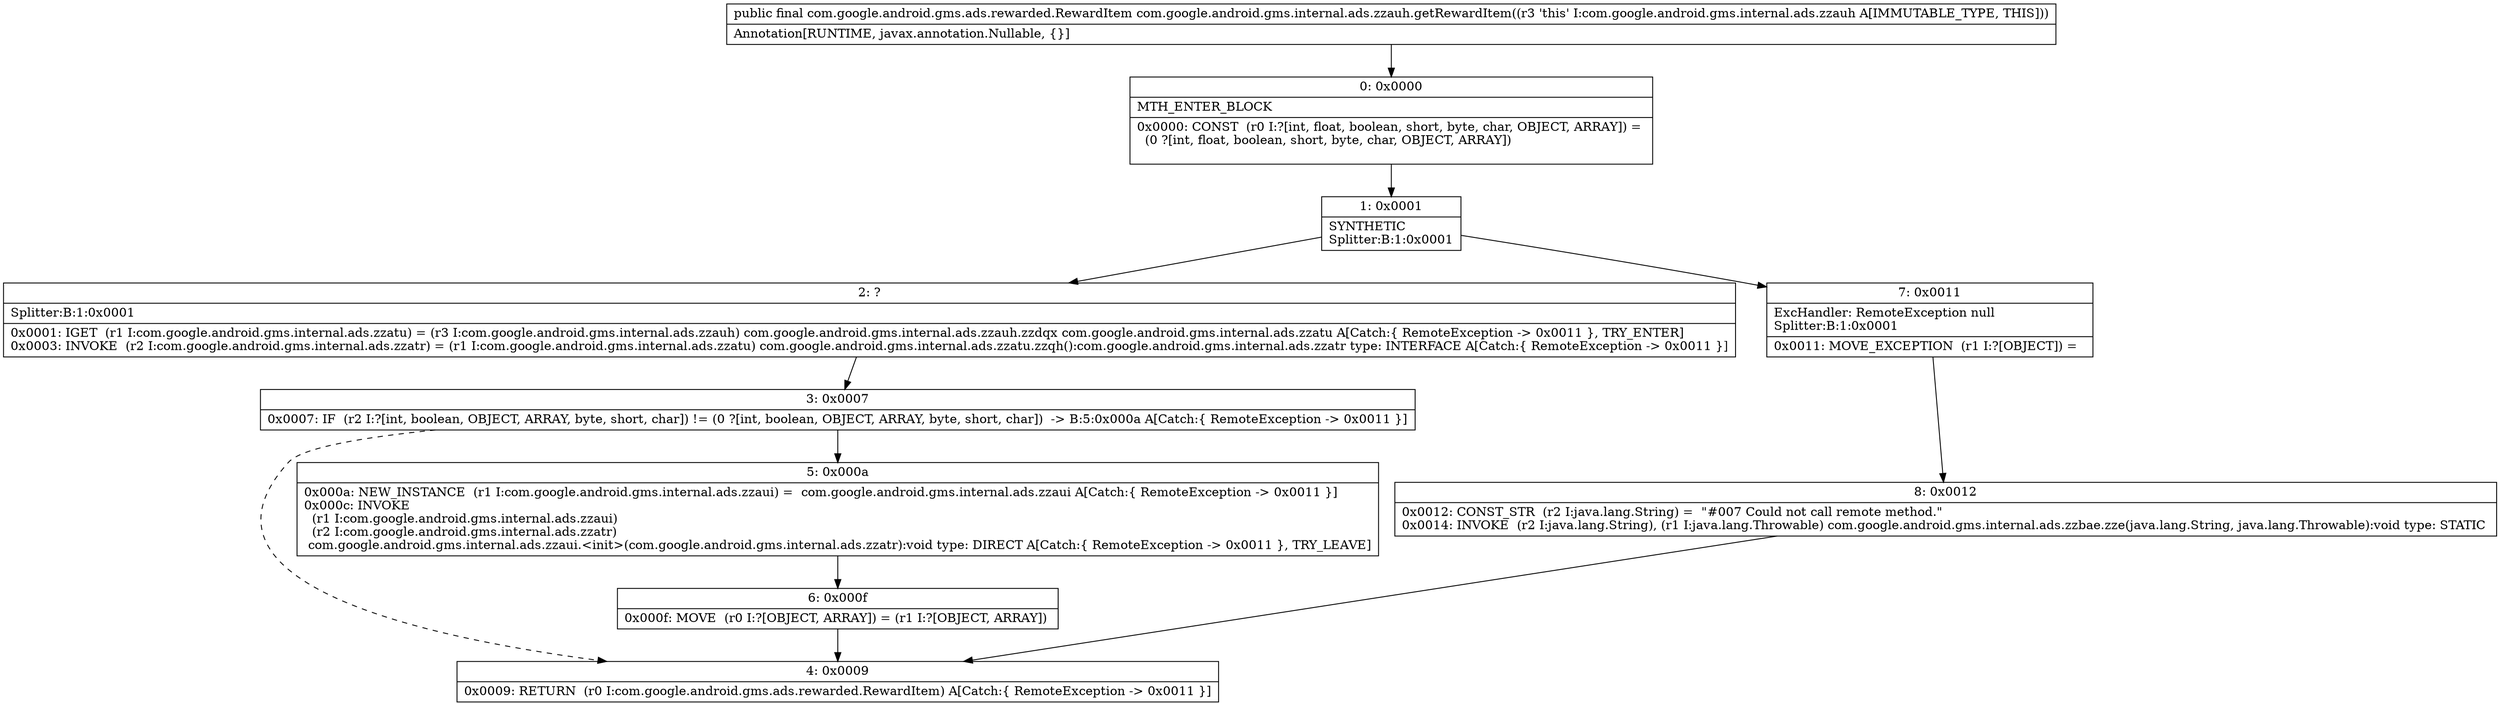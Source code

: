 digraph "CFG forcom.google.android.gms.internal.ads.zzauh.getRewardItem()Lcom\/google\/android\/gms\/ads\/rewarded\/RewardItem;" {
Node_0 [shape=record,label="{0\:\ 0x0000|MTH_ENTER_BLOCK\l|0x0000: CONST  (r0 I:?[int, float, boolean, short, byte, char, OBJECT, ARRAY]) = \l  (0 ?[int, float, boolean, short, byte, char, OBJECT, ARRAY])\l \l}"];
Node_1 [shape=record,label="{1\:\ 0x0001|SYNTHETIC\lSplitter:B:1:0x0001\l}"];
Node_2 [shape=record,label="{2\:\ ?|Splitter:B:1:0x0001\l|0x0001: IGET  (r1 I:com.google.android.gms.internal.ads.zzatu) = (r3 I:com.google.android.gms.internal.ads.zzauh) com.google.android.gms.internal.ads.zzauh.zzdqx com.google.android.gms.internal.ads.zzatu A[Catch:\{ RemoteException \-\> 0x0011 \}, TRY_ENTER]\l0x0003: INVOKE  (r2 I:com.google.android.gms.internal.ads.zzatr) = (r1 I:com.google.android.gms.internal.ads.zzatu) com.google.android.gms.internal.ads.zzatu.zzqh():com.google.android.gms.internal.ads.zzatr type: INTERFACE A[Catch:\{ RemoteException \-\> 0x0011 \}]\l}"];
Node_3 [shape=record,label="{3\:\ 0x0007|0x0007: IF  (r2 I:?[int, boolean, OBJECT, ARRAY, byte, short, char]) != (0 ?[int, boolean, OBJECT, ARRAY, byte, short, char])  \-\> B:5:0x000a A[Catch:\{ RemoteException \-\> 0x0011 \}]\l}"];
Node_4 [shape=record,label="{4\:\ 0x0009|0x0009: RETURN  (r0 I:com.google.android.gms.ads.rewarded.RewardItem) A[Catch:\{ RemoteException \-\> 0x0011 \}]\l}"];
Node_5 [shape=record,label="{5\:\ 0x000a|0x000a: NEW_INSTANCE  (r1 I:com.google.android.gms.internal.ads.zzaui) =  com.google.android.gms.internal.ads.zzaui A[Catch:\{ RemoteException \-\> 0x0011 \}]\l0x000c: INVOKE  \l  (r1 I:com.google.android.gms.internal.ads.zzaui)\l  (r2 I:com.google.android.gms.internal.ads.zzatr)\l com.google.android.gms.internal.ads.zzaui.\<init\>(com.google.android.gms.internal.ads.zzatr):void type: DIRECT A[Catch:\{ RemoteException \-\> 0x0011 \}, TRY_LEAVE]\l}"];
Node_6 [shape=record,label="{6\:\ 0x000f|0x000f: MOVE  (r0 I:?[OBJECT, ARRAY]) = (r1 I:?[OBJECT, ARRAY]) \l}"];
Node_7 [shape=record,label="{7\:\ 0x0011|ExcHandler: RemoteException null\lSplitter:B:1:0x0001\l|0x0011: MOVE_EXCEPTION  (r1 I:?[OBJECT]) =  \l}"];
Node_8 [shape=record,label="{8\:\ 0x0012|0x0012: CONST_STR  (r2 I:java.lang.String) =  \"#007 Could not call remote method.\" \l0x0014: INVOKE  (r2 I:java.lang.String), (r1 I:java.lang.Throwable) com.google.android.gms.internal.ads.zzbae.zze(java.lang.String, java.lang.Throwable):void type: STATIC \l}"];
MethodNode[shape=record,label="{public final com.google.android.gms.ads.rewarded.RewardItem com.google.android.gms.internal.ads.zzauh.getRewardItem((r3 'this' I:com.google.android.gms.internal.ads.zzauh A[IMMUTABLE_TYPE, THIS]))  | Annotation[RUNTIME, javax.annotation.Nullable, \{\}]\l}"];
MethodNode -> Node_0;
Node_0 -> Node_1;
Node_1 -> Node_2;
Node_1 -> Node_7;
Node_2 -> Node_3;
Node_3 -> Node_4[style=dashed];
Node_3 -> Node_5;
Node_5 -> Node_6;
Node_6 -> Node_4;
Node_7 -> Node_8;
Node_8 -> Node_4;
}


